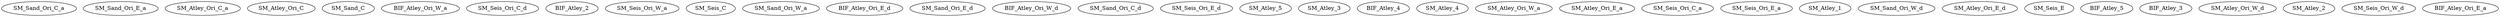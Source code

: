 digraph G {
SM_Sand_Ori_C_a;
SM_Sand_Ori_E_a;
SM_Atley_Ori_C_a;
SM_Atley_Ori_C;
SM_Sand_C;
BIF_Atley_Ori_W_a;
SM_Seis_Ori_C_d;
BIF_Atley_2;
SM_Seis_Ori_W_a;
SM_Seis_C;
SM_Sand_Ori_W_a;
BIF_Atley_Ori_E_d;
SM_Sand_Ori_E_d;
BIF_Atley_Ori_W_d;
SM_Sand_Ori_C_d;
SM_Seis_Ori_E_d;
SM_Atley_5;
SM_Atley_3;
BIF_Atley_4;
SM_Atley_4;
SM_Atley_Ori_W_a;
SM_Atley_Ori_E_a;
SM_Seis_Ori_C_a;
SM_Seis_Ori_E_a;
SM_Atley_1;
SM_Sand_Ori_W_d;
SM_Atley_Ori_E_d;
SM_Seis_E;
BIF_Atley_5;
BIF_Atley_3;
SM_Atley_Ori_W_d;
SM_Atley_2;
SM_Seis_Ori_W_d;
BIF_Atley_Ori_E_a;
}
